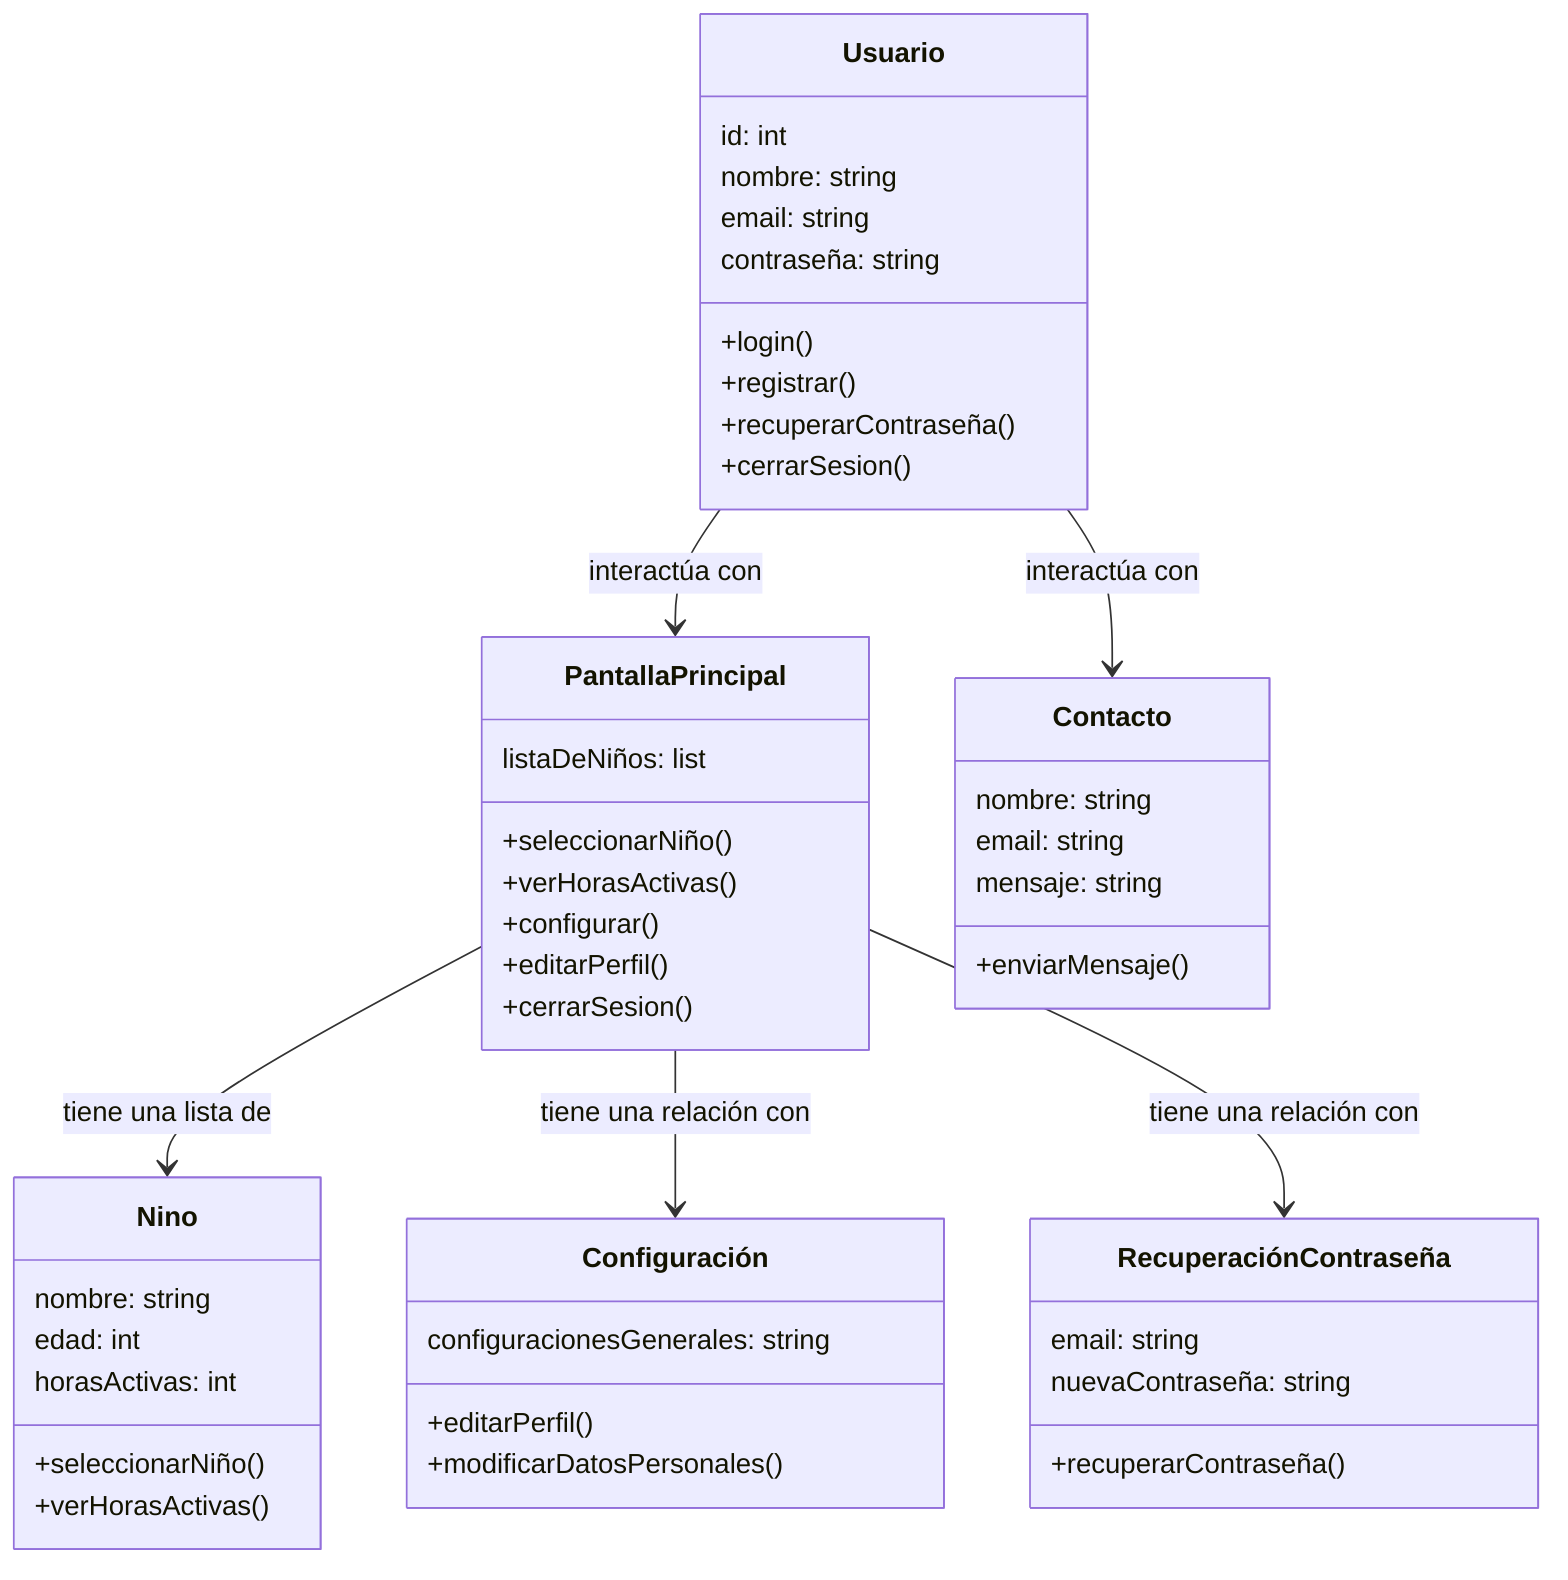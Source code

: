 classDiagram
    class Usuario {
        id: int
        nombre: string
        email: string
        contraseña: string
        +login()
        +registrar()
        +recuperarContraseña()
        +cerrarSesion()
    }

    class PantallaPrincipal {
        listaDeNiños: list
        +seleccionarNiño()
        +verHorasActivas()
        +configurar()
        +editarPerfil()
        +cerrarSesion()
    }

    class Nino {
        nombre: string
        edad: int
        horasActivas: int
        +seleccionarNiño()
        +verHorasActivas()
    }

    class Configuración {
        configuracionesGenerales: string
        +editarPerfil()
        +modificarDatosPersonales()
    }

    class RecuperaciónContraseña {
        email: string
        nuevaContraseña: string
        +recuperarContraseña()
    }

    class Contacto {
        nombre: string
        email: string
        mensaje: string
        +enviarMensaje()
    }

    Usuario --> PantallaPrincipal : interactúa con
    PantallaPrincipal --> Nino : tiene una lista de
    PantallaPrincipal --> Configuración : tiene una relación con
    PantallaPrincipal --> RecuperaciónContraseña : tiene una relación con
    Usuario --> Contacto : interactúa con
